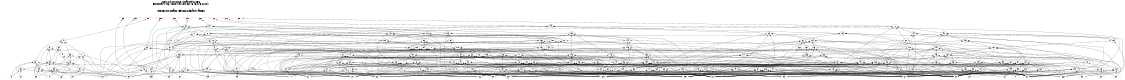 # Network structure generated by ABC

digraph network {
size = "7.5,10";
center = true;
edge [dir = back];

{
  node [shape = plaintext];
  edge [style = invis];
  LevelTitle1 [label=""];
  LevelTitle2 [label=""];
  Level8 [label = ""];
  Level7 [label = ""];
  Level6 [label = ""];
  Level5 [label = ""];
  Level4 [label = ""];
  Level3 [label = ""];
  Level2 [label = ""];
  Level1 [label = ""];
  Level0 [label = ""];
  LevelTitle1 ->  LevelTitle2 ->  Level8 ->  Level7 ->  Level6 ->  Level5 ->  Level4 ->  Level3 ->  Level2 ->  Level1 ->  Level0;
}

{
  rank = same;
  LevelTitle1;
  title1 [shape=plaintext,
          fontsize=20,
          fontname = "Times-Roman",
          label="Network structure visualized by ABC\nBenchmark \"top\". Time was Wed Oct 16 16:07:38 2024. "
         ];
}

{
  rank = same;
  LevelTitle2;
  title2 [shape=plaintext,
          fontsize=18,
          fontname = "Times-Roman",
          label="The network contains 159 logic nodes and 0 latches.\n"
         ];
}

{
  rank = same;
  Level8;
  Node35 [label = "pj0", shape = invtriangle, color = coral, fillcolor = coral];
  Node36 [label = "pk0", shape = invtriangle, color = coral, fillcolor = coral];
  Node37 [label = "pl0", shape = invtriangle, color = coral, fillcolor = coral];
  Node38 [label = "pm0", shape = invtriangle, color = coral, fillcolor = coral];
  Node39 [label = "pn0", shape = invtriangle, color = coral, fillcolor = coral];
  Node40 [label = "po0", shape = invtriangle, color = coral, fillcolor = coral];
  Node41 [label = "pp0", shape = invtriangle, color = coral, fillcolor = coral];
  Node42 [label = "pq0", shape = invtriangle, color = coral, fillcolor = coral];
  Node43 [label = "pr0", shape = invtriangle, color = coral, fillcolor = coral];
  Node44 [label = "ps0", shape = invtriangle, color = coral, fillcolor = coral];
}

{
  rank = same;
  Level7;
  Node85 [label = "85\n", shape = ellipse];
  Node107 [label = "107\n", shape = ellipse];
  Node149 [label = "149\n", shape = ellipse];
  Node178 [label = "178\n", shape = ellipse];
}

{
  rank = same;
  Level6;
  Node71 [label = "71\n", shape = ellipse];
  Node86 [label = "86\n", shape = ellipse];
  Node102 [label = "102\n", shape = ellipse];
  Node108 [label = "108\n", shape = ellipse];
  Node123 [label = "123\n", shape = ellipse];
  Node132 [label = "132\n", shape = ellipse];
  Node150 [label = "150\n", shape = ellipse];
  Node163 [label = "163\n", shape = ellipse];
  Node179 [label = "179\n", shape = ellipse];
  Node192 [label = "192\n", shape = ellipse];
}

{
  rank = same;
  Level5;
  Node47 [label = "47\n", shape = ellipse];
  Node72 [label = "72\n", shape = ellipse];
  Node87 [label = "87\n", shape = ellipse];
  Node100 [label = "100\n", shape = ellipse];
  Node103 [label = "103\n", shape = ellipse];
  Node109 [label = "109\n", shape = ellipse];
  Node121 [label = "121\n", shape = ellipse];
  Node124 [label = "124\n", shape = ellipse];
  Node133 [label = "133\n", shape = ellipse];
  Node144 [label = "144\n", shape = ellipse];
  Node151 [label = "151\n", shape = ellipse];
  Node164 [label = "164\n", shape = ellipse];
  Node180 [label = "180\n", shape = ellipse];
  Node189 [label = "189\n", shape = ellipse];
  Node193 [label = "193\n", shape = ellipse];
}

{
  rank = same;
  Level4;
  Node48 [label = "48\n", shape = ellipse];
  Node54 [label = "54\n", shape = ellipse];
  Node60 [label = "60\n", shape = ellipse];
  Node73 [label = "73\n", shape = ellipse];
  Node76 [label = "76\n", shape = ellipse];
  Node77 [label = "77\n", shape = ellipse];
  Node81 [label = "81\n", shape = ellipse];
  Node88 [label = "88\n", shape = ellipse];
  Node104 [label = "104\n", shape = ellipse];
  Node110 [label = "110\n", shape = ellipse];
  Node120 [label = "120\n", shape = ellipse];
  Node134 [label = "134\n", shape = ellipse];
  Node137 [label = "137\n", shape = ellipse];
  Node145 [label = "145\n", shape = ellipse];
  Node152 [label = "152\n", shape = ellipse];
  Node157 [label = "157\n", shape = ellipse];
  Node165 [label = "165\n", shape = ellipse];
  Node170 [label = "170\n", shape = ellipse];
  Node181 [label = "181\n", shape = ellipse];
  Node194 [label = "194\n", shape = ellipse];
}

{
  rank = same;
  Level3;
  Node49 [label = "49\n", shape = ellipse];
  Node56 [label = "56\n", shape = ellipse];
  Node57 [label = "57\n", shape = ellipse];
  Node61 [label = "61\n", shape = ellipse];
  Node74 [label = "74\n", shape = ellipse];
  Node78 [label = "78\n", shape = ellipse];
  Node82 [label = "82\n", shape = ellipse];
  Node89 [label = "89\n", shape = ellipse];
  Node92 [label = "92\n", shape = ellipse];
  Node105 [label = "105\n", shape = ellipse];
  Node106 [label = "106\n", shape = ellipse];
  Node111 [label = "111\n", shape = ellipse];
  Node125 [label = "125\n", shape = ellipse];
  Node135 [label = "135\n", shape = ellipse];
  Node138 [label = "138\n", shape = ellipse];
  Node146 [label = "146\n", shape = ellipse];
  Node148 [label = "148\n", shape = ellipse];
  Node153 [label = "153\n", shape = ellipse];
  Node166 [label = "166\n", shape = ellipse];
  Node171 [label = "171\n", shape = ellipse];
  Node182 [label = "182\n", shape = ellipse];
  Node195 [label = "195\n", shape = ellipse];
}

{
  rank = same;
  Level2;
  Node50 [label = "50\n", shape = ellipse];
  Node52 [label = "52\n", shape = ellipse];
  Node58 [label = "58\n", shape = ellipse];
  Node62 [label = "62\n", shape = ellipse];
  Node66 [label = "66\n", shape = ellipse];
  Node75 [label = "75\n", shape = ellipse];
  Node79 [label = "79\n", shape = ellipse];
  Node83 [label = "83\n", shape = ellipse];
  Node90 [label = "90\n", shape = ellipse];
  Node91 [label = "91\n", shape = ellipse];
  Node93 [label = "93\n", shape = ellipse];
  Node97 [label = "97\n", shape = ellipse];
  Node112 [label = "112\n", shape = ellipse];
  Node116 [label = "116\n", shape = ellipse];
  Node126 [label = "126\n", shape = ellipse];
  Node128 [label = "128\n", shape = ellipse];
  Node130 [label = "130\n", shape = ellipse];
  Node136 [label = "136\n", shape = ellipse];
  Node139 [label = "139\n", shape = ellipse];
  Node140 [label = "140\n", shape = ellipse];
  Node147 [label = "147\n", shape = ellipse];
  Node154 [label = "154\n", shape = ellipse];
  Node158 [label = "158\n", shape = ellipse];
  Node161 [label = "161\n", shape = ellipse];
  Node167 [label = "167\n", shape = ellipse];
  Node183 [label = "183\n", shape = ellipse];
  Node186 [label = "186\n", shape = ellipse];
  Node187 [label = "187\n", shape = ellipse];
  Node196 [label = "196\n", shape = ellipse];
  Node197 [label = "197\n", shape = ellipse];
  Node198 [label = "198\n", shape = ellipse];
  Node200 [label = "200\n", shape = ellipse];
  Node201 [label = "201\n", shape = ellipse];
}

{
  rank = same;
  Level1;
  Node46 [label = "46\n", shape = ellipse];
  Node51 [label = "51\n", shape = ellipse];
  Node53 [label = "53\n", shape = ellipse];
  Node55 [label = "55\n", shape = ellipse];
  Node59 [label = "59\n", shape = ellipse];
  Node63 [label = "63\n", shape = ellipse];
  Node64 [label = "64\n", shape = ellipse];
  Node65 [label = "65\n", shape = ellipse];
  Node67 [label = "67\n", shape = ellipse];
  Node68 [label = "68\n", shape = ellipse];
  Node69 [label = "69\n", shape = ellipse];
  Node70 [label = "70\n", shape = ellipse];
  Node80 [label = "80\n", shape = ellipse];
  Node84 [label = "84\n", shape = ellipse];
  Node94 [label = "94\n", shape = ellipse];
  Node95 [label = "95\n", shape = ellipse];
  Node96 [label = "96\n", shape = ellipse];
  Node98 [label = "98\n", shape = ellipse];
  Node99 [label = "99\n", shape = ellipse];
  Node101 [label = "101\n", shape = ellipse];
  Node113 [label = "113\n", shape = ellipse];
  Node114 [label = "114\n", shape = ellipse];
  Node115 [label = "115\n", shape = ellipse];
  Node117 [label = "117\n", shape = ellipse];
  Node118 [label = "118\n", shape = ellipse];
  Node119 [label = "119\n", shape = ellipse];
  Node122 [label = "122\n", shape = ellipse];
  Node127 [label = "127\n", shape = ellipse];
  Node129 [label = "129\n", shape = ellipse];
  Node131 [label = "131\n", shape = ellipse];
  Node141 [label = "141\n", shape = ellipse];
  Node142 [label = "142\n", shape = ellipse];
  Node143 [label = "143\n", shape = ellipse];
  Node155 [label = "155\n", shape = ellipse];
  Node156 [label = "156\n", shape = ellipse];
  Node159 [label = "159\n", shape = ellipse];
  Node160 [label = "160\n", shape = ellipse];
  Node162 [label = "162\n", shape = ellipse];
  Node168 [label = "168\n", shape = ellipse];
  Node169 [label = "169\n", shape = ellipse];
  Node172 [label = "172\n", shape = ellipse];
  Node173 [label = "173\n", shape = ellipse];
  Node174 [label = "174\n", shape = ellipse];
  Node175 [label = "175\n", shape = ellipse];
  Node176 [label = "176\n", shape = ellipse];
  Node177 [label = "177\n", shape = ellipse];
  Node184 [label = "184\n", shape = ellipse];
  Node185 [label = "185\n", shape = ellipse];
  Node188 [label = "188\n", shape = ellipse];
  Node190 [label = "190\n", shape = ellipse];
  Node191 [label = "191\n", shape = ellipse];
  Node199 [label = "199\n", shape = ellipse];
  Node202 [label = "202\n", shape = ellipse];
  Node203 [label = "203\n", shape = ellipse];
  Node204 [label = "204\n", shape = ellipse];
}

{
  rank = same;
  Level0;
  Node1 [label = "pp", shape = triangle, color = coral, fillcolor = coral];
  Node2 [label = "pa0", shape = triangle, color = coral, fillcolor = coral];
  Node3 [label = "pq", shape = triangle, color = coral, fillcolor = coral];
  Node4 [label = "pr", shape = triangle, color = coral, fillcolor = coral];
  Node5 [label = "pc0", shape = triangle, color = coral, fillcolor = coral];
  Node6 [label = "ps", shape = triangle, color = coral, fillcolor = coral];
  Node7 [label = "pd0", shape = triangle, color = coral, fillcolor = coral];
  Node8 [label = "pt", shape = triangle, color = coral, fillcolor = coral];
  Node9 [label = "pe0", shape = triangle, color = coral, fillcolor = coral];
  Node10 [label = "pu", shape = triangle, color = coral, fillcolor = coral];
  Node11 [label = "pf0", shape = triangle, color = coral, fillcolor = coral];
  Node12 [label = "pv", shape = triangle, color = coral, fillcolor = coral];
  Node13 [label = "pg0", shape = triangle, color = coral, fillcolor = coral];
  Node14 [label = "pw", shape = triangle, color = coral, fillcolor = coral];
  Node15 [label = "ph0", shape = triangle, color = coral, fillcolor = coral];
  Node16 [label = "px", shape = triangle, color = coral, fillcolor = coral];
  Node17 [label = "pi0", shape = triangle, color = coral, fillcolor = coral];
  Node18 [label = "py", shape = triangle, color = coral, fillcolor = coral];
  Node19 [label = "pz", shape = triangle, color = coral, fillcolor = coral];
  Node20 [label = "pa", shape = triangle, color = coral, fillcolor = coral];
  Node21 [label = "pb", shape = triangle, color = coral, fillcolor = coral];
  Node22 [label = "pc", shape = triangle, color = coral, fillcolor = coral];
  Node23 [label = "pd", shape = triangle, color = coral, fillcolor = coral];
  Node24 [label = "pe", shape = triangle, color = coral, fillcolor = coral];
  Node25 [label = "pf", shape = triangle, color = coral, fillcolor = coral];
  Node26 [label = "pg", shape = triangle, color = coral, fillcolor = coral];
  Node27 [label = "ph", shape = triangle, color = coral, fillcolor = coral];
  Node28 [label = "pi", shape = triangle, color = coral, fillcolor = coral];
  Node29 [label = "pj", shape = triangle, color = coral, fillcolor = coral];
  Node30 [label = "pk", shape = triangle, color = coral, fillcolor = coral];
  Node31 [label = "pl", shape = triangle, color = coral, fillcolor = coral];
  Node32 [label = "pm", shape = triangle, color = coral, fillcolor = coral];
  Node33 [label = "pn", shape = triangle, color = coral, fillcolor = coral];
  Node34 [label = "po", shape = triangle, color = coral, fillcolor = coral];
}

title1 -> title2 [style = invis];
title2 -> Node35 [style = invis];
title2 -> Node36 [style = invis];
title2 -> Node37 [style = invis];
title2 -> Node38 [style = invis];
title2 -> Node39 [style = invis];
title2 -> Node40 [style = invis];
title2 -> Node41 [style = invis];
title2 -> Node42 [style = invis];
title2 -> Node43 [style = invis];
title2 -> Node44 [style = invis];
Node35 -> Node36 [style = invis];
Node36 -> Node37 [style = invis];
Node37 -> Node38 [style = invis];
Node38 -> Node39 [style = invis];
Node39 -> Node40 [style = invis];
Node40 -> Node41 [style = invis];
Node41 -> Node42 [style = invis];
Node42 -> Node43 [style = invis];
Node43 -> Node44 [style = invis];
Node35 -> Node204 [style = solid];
Node36 -> Node46 [style = solid];
Node37 -> Node47 [style = solid];
Node38 -> Node60 [style = solid];
Node39 -> Node71 [style = solid];
Node40 -> Node85 [style = solid];
Node41 -> Node107 [style = solid];
Node42 -> Node132 [style = solid];
Node43 -> Node149 [style = solid];
Node44 -> Node178 [style = solid];
Node46 -> Node15 [style = solid];
Node46 -> Node17 [style = solid];
Node46 -> Node22 [style = solid];
Node46 -> Node23 [style = solid];
Node47 -> Node48 [style = solid];
Node47 -> Node54 [style = solid];
Node47 -> Node56 [style = solid];
Node47 -> Node57 [style = solid];
Node47 -> Node58 [style = solid];
Node48 -> Node49 [style = solid];
Node48 -> Node52 [style = solid];
Node48 -> Node53 [style = solid];
Node48 -> Node22 [style = solid];
Node48 -> Node26 [style = solid];
Node49 -> Node50 [style = solid];
Node49 -> Node25 [style = solid];
Node50 -> Node51 [style = solid];
Node50 -> Node22 [style = solid];
Node50 -> Node24 [style = solid];
Node50 -> Node26 [style = solid];
Node50 -> Node27 [style = solid];
Node51 -> Node23 [style = solid];
Node51 -> Node25 [style = solid];
Node52 -> Node51 [style = solid];
Node52 -> Node22 [style = solid];
Node52 -> Node24 [style = solid];
Node52 -> Node26 [style = solid];
Node52 -> Node27 [style = solid];
Node53 -> Node21 [style = solid];
Node53 -> Node28 [style = solid];
Node53 -> Node29 [style = solid];
Node54 -> Node49 [style = solid];
Node54 -> Node52 [style = solid];
Node54 -> Node55 [style = solid];
Node55 -> Node23 [style = solid];
Node55 -> Node24 [style = solid];
Node55 -> Node25 [style = solid];
Node55 -> Node27 [style = solid];
Node56 -> Node50 [style = solid];
Node56 -> Node55 [style = solid];
Node56 -> Node23 [style = solid];
Node57 -> Node50 [style = solid];
Node57 -> Node22 [style = solid];
Node57 -> Node23 [style = solid];
Node57 -> Node25 [style = solid];
Node57 -> Node26 [style = solid];
Node58 -> Node59 [style = solid];
Node58 -> Node21 [style = solid];
Node58 -> Node28 [style = solid];
Node58 -> Node29 [style = solid];
Node59 -> Node22 [style = solid];
Node59 -> Node23 [style = solid];
Node59 -> Node24 [style = solid];
Node59 -> Node27 [style = solid];
Node60 -> Node61 [style = solid];
Node60 -> Node70 [style = solid];
Node60 -> Node22 [style = solid];
Node60 -> Node23 [style = solid];
Node61 -> Node62 [style = solid];
Node61 -> Node66 [style = solid];
Node61 -> Node68 [style = solid];
Node61 -> Node69 [style = solid];
Node62 -> Node63 [style = solid];
Node62 -> Node64 [style = solid];
Node62 -> Node65 [style = solid];
Node62 -> Node1 [style = solid];
Node62 -> Node10 [style = solid];
Node63 -> Node3 [style = solid];
Node63 -> Node4 [style = solid];
Node64 -> Node4 [style = solid];
Node64 -> Node12 [style = solid];
Node65 -> Node3 [style = solid];
Node65 -> Node14 [style = solid];
Node66 -> Node63 [style = solid];
Node66 -> Node65 [style = solid];
Node66 -> Node67 [style = solid];
Node66 -> Node1 [style = solid];
Node66 -> Node10 [style = solid];
Node67 -> Node12 [style = solid];
Node67 -> Node14 [style = solid];
Node68 -> Node6 [style = solid];
Node68 -> Node16 [style = solid];
Node69 -> Node8 [style = solid];
Node69 -> Node18 [style = solid];
Node70 -> Node2 [style = solid];
Node70 -> Node5 [style = solid];
Node70 -> Node19 [style = solid];
Node70 -> Node21 [style = solid];
Node71 -> Node72 [style = solid];
Node71 -> Node81 [style = solid];
Node71 -> Node84 [style = solid];
Node71 -> Node5 [style = solid];
Node71 -> Node7 [style = solid];
Node72 -> Node73 [style = solid];
Node72 -> Node76 [style = solid];
Node72 -> Node77 [style = solid];
Node72 -> Node22 [style = solid];
Node72 -> Node23 [style = solid];
Node73 -> Node74 [style = solid];
Node73 -> Node1 [style = solid];
Node73 -> Node18 [style = solid];
Node74 -> Node75 [style = solid];
Node74 -> Node4 [style = solid];
Node74 -> Node14 [style = solid];
Node75 -> Node68 [style = solid];
Node75 -> Node3 [style = solid];
Node75 -> Node12 [style = solid];
Node76 -> Node74 [style = solid];
Node76 -> Node1 [style = solid];
Node76 -> Node8 [style = solid];
Node76 -> Node10 [style = solid];
Node76 -> Node18 [style = solid];
Node77 -> Node78 [style = solid];
Node77 -> Node3 [style = solid];
Node77 -> Node8 [style = solid];
Node77 -> Node12 [style = solid];
Node77 -> Node18 [style = solid];
Node78 -> Node79 [style = solid];
Node78 -> Node80 [style = solid];
Node79 -> Node68 [style = solid];
Node79 -> Node4 [style = solid];
Node79 -> Node14 [style = solid];
Node80 -> Node1 [style = solid];
Node80 -> Node10 [style = solid];
Node81 -> Node82 [style = solid];
Node81 -> Node22 [style = solid];
Node81 -> Node23 [style = solid];
Node82 -> Node83 [style = solid];
Node82 -> Node3 [style = solid];
Node82 -> Node4 [style = solid];
Node82 -> Node12 [style = solid];
Node82 -> Node14 [style = solid];
Node83 -> Node68 [style = solid];
Node83 -> Node69 [style = solid];
Node83 -> Node80 [style = solid];
Node84 -> Node2 [style = solid];
Node84 -> Node19 [style = solid];
Node84 -> Node21 [style = solid];
Node85 -> Node86 [style = solid];
Node85 -> Node102 [style = solid];
Node85 -> Node87 [style = solid];
Node85 -> Node81 [style = solid];
Node85 -> Node84 [style = solid];
Node86 -> Node87 [style = solid];
Node86 -> Node100 [style = solid];
Node86 -> Node81 [style = solid];
Node86 -> Node101 [style = solid];
Node86 -> Node5 [style = solid];
Node87 -> Node88 [style = solid];
Node87 -> Node22 [style = solid];
Node88 -> Node89 [style = solid];
Node88 -> Node92 [style = solid];
Node88 -> Node99 [style = solid];
Node88 -> Node5 [style = solid];
Node88 -> Node7 [style = solid];
Node89 -> Node90 [style = solid];
Node89 -> Node91 [style = solid];
Node89 -> Node69 [style = solid];
Node89 -> Node80 [style = solid];
Node90 -> Node63 [style = solid];
Node90 -> Node64 [style = solid];
Node90 -> Node65 [style = solid];
Node90 -> Node6 [style = solid];
Node90 -> Node16 [style = solid];
Node91 -> Node63 [style = solid];
Node91 -> Node64 [style = solid];
Node91 -> Node67 [style = solid];
Node91 -> Node6 [style = solid];
Node91 -> Node16 [style = solid];
Node92 -> Node93 [style = solid];
Node92 -> Node97 [style = solid];
Node92 -> Node69 [style = solid];
Node92 -> Node4 [style = solid];
Node92 -> Node14 [style = solid];
Node93 -> Node94 [style = solid];
Node93 -> Node95 [style = solid];
Node93 -> Node96 [style = solid];
Node93 -> Node1 [style = solid];
Node93 -> Node10 [style = solid];
Node94 -> Node3 [style = solid];
Node94 -> Node6 [style = solid];
Node95 -> Node6 [style = solid];
Node95 -> Node12 [style = solid];
Node96 -> Node3 [style = solid];
Node96 -> Node16 [style = solid];
Node97 -> Node94 [style = solid];
Node97 -> Node96 [style = solid];
Node97 -> Node98 [style = solid];
Node97 -> Node1 [style = solid];
Node97 -> Node10 [style = solid];
Node98 -> Node12 [style = solid];
Node98 -> Node16 [style = solid];
Node99 -> Node9 [style = solid];
Node99 -> Node23 [style = solid];
Node100 -> Node88 [style = solid];
Node100 -> Node9 [style = solid];
Node101 -> Node7 [style = solid];
Node101 -> Node9 [style = solid];
Node102 -> Node100 [style = solid];
Node102 -> Node103 [style = solid];
Node102 -> Node81 [style = solid];
Node102 -> Node101 [style = solid];
Node102 -> Node5 [style = solid];
Node103 -> Node77 [style = solid];
Node103 -> Node88 [style = solid];
Node103 -> Node104 [style = solid];
Node103 -> Node7 [style = solid];
Node104 -> Node105 [style = solid];
Node104 -> Node106 [style = solid];
Node104 -> Node4 [style = solid];
Node104 -> Node5 [style = solid];
Node104 -> Node14 [style = solid];
Node105 -> Node75 [style = solid];
Node105 -> Node80 [style = solid];
Node105 -> Node8 [style = solid];
Node106 -> Node75 [style = solid];
Node106 -> Node80 [style = solid];
Node106 -> Node18 [style = solid];
Node107 -> Node108 [style = solid];
Node107 -> Node123 [style = solid];
Node107 -> Node109 [style = solid];
Node107 -> Node81 [style = solid];
Node107 -> Node84 [style = solid];
Node108 -> Node109 [style = solid];
Node108 -> Node121 [style = solid];
Node108 -> Node81 [style = solid];
Node108 -> Node122 [style = solid];
Node108 -> Node5 [style = solid];
Node109 -> Node110 [style = solid];
Node109 -> Node120 [style = solid];
Node109 -> Node22 [style = solid];
Node110 -> Node111 [style = solid];
Node110 -> Node118 [style = solid];
Node110 -> Node119 [style = solid];
Node110 -> Node1 [style = solid];
Node110 -> Node3 [style = solid];
Node111 -> Node112 [style = solid];
Node111 -> Node116 [style = solid];
Node111 -> Node69 [style = solid];
Node111 -> Node6 [style = solid];
Node111 -> Node14 [style = solid];
Node112 -> Node113 [style = solid];
Node112 -> Node114 [style = solid];
Node112 -> Node115 [style = solid];
Node112 -> Node4 [style = solid];
Node112 -> Node14 [style = solid];
Node113 -> Node8 [style = solid];
Node113 -> Node16 [style = solid];
Node114 -> Node5 [style = solid];
Node114 -> Node7 [style = solid];
Node114 -> Node9 [style = solid];
Node115 -> Node16 [style = solid];
Node115 -> Node18 [style = solid];
Node116 -> Node113 [style = solid];
Node116 -> Node114 [style = solid];
Node116 -> Node115 [style = solid];
Node116 -> Node117 [style = solid];
Node116 -> Node14 [style = solid];
Node117 -> Node6 [style = solid];
Node117 -> Node8 [style = solid];
Node117 -> Node16 [style = solid];
Node117 -> Node18 [style = solid];
Node118 -> Node5 [style = solid];
Node118 -> Node7 [style = solid];
Node118 -> Node9 [style = solid];
Node119 -> Node11 [style = solid];
Node119 -> Node23 [style = solid];
Node120 -> Node111 [style = solid];
Node120 -> Node1 [style = solid];
Node120 -> Node3 [style = solid];
Node120 -> Node10 [style = solid];
Node120 -> Node12 [style = solid];
Node121 -> Node110 [style = solid];
Node121 -> Node120 [style = solid];
Node121 -> Node11 [style = solid];
Node122 -> Node7 [style = solid];
Node122 -> Node9 [style = solid];
Node122 -> Node11 [style = solid];
Node123 -> Node121 [style = solid];
Node123 -> Node124 [style = solid];
Node123 -> Node81 [style = solid];
Node123 -> Node122 [style = solid];
Node123 -> Node5 [style = solid];
Node124 -> Node110 [style = solid];
Node124 -> Node120 [style = solid];
Node124 -> Node125 [style = solid];
Node125 -> Node126 [style = solid];
Node125 -> Node128 [style = solid];
Node125 -> Node130 [style = solid];
Node125 -> Node131 [style = solid];
Node126 -> Node127 [style = solid];
Node126 -> Node7 [style = solid];
Node126 -> Node8 [style = solid];
Node126 -> Node9 [style = solid];
Node126 -> Node18 [style = solid];
Node127 -> Node5 [style = solid];
Node127 -> Node8 [style = solid];
Node127 -> Node9 [style = solid];
Node127 -> Node16 [style = solid];
Node127 -> Node18 [style = solid];
Node128 -> Node68 [style = solid];
Node128 -> Node69 [style = solid];
Node128 -> Node129 [style = solid];
Node128 -> Node4 [style = solid];
Node129 -> Node6 [style = solid];
Node129 -> Node14 [style = solid];
Node130 -> Node80 [style = solid];
Node130 -> Node118 [style = solid];
Node130 -> Node3 [style = solid];
Node130 -> Node12 [style = solid];
Node131 -> Node5 [style = solid];
Node131 -> Node7 [style = solid];
Node131 -> Node9 [style = solid];
Node131 -> Node14 [style = solid];
Node131 -> Node16 [style = solid];
Node132 -> Node133 [style = solid];
Node132 -> Node144 [style = solid];
Node132 -> Node146 [style = solid];
Node132 -> Node148 [style = solid];
Node133 -> Node134 [style = solid];
Node133 -> Node137 [style = solid];
Node133 -> Node138 [style = solid];
Node133 -> Node10 [style = solid];
Node133 -> Node12 [style = solid];
Node134 -> Node135 [style = solid];
Node134 -> Node13 [style = solid];
Node135 -> Node136 [style = solid];
Node135 -> Node19 [style = solid];
Node135 -> Node21 [style = solid];
Node135 -> Node22 [style = solid];
Node135 -> Node23 [style = solid];
Node136 -> Node118 [style = solid];
Node136 -> Node2 [style = solid];
Node136 -> Node11 [style = solid];
Node136 -> Node13 [style = solid];
Node137 -> Node135 [style = solid];
Node137 -> Node5 [style = solid];
Node137 -> Node7 [style = solid];
Node137 -> Node9 [style = solid];
Node137 -> Node11 [style = solid];
Node138 -> Node139 [style = solid];
Node138 -> Node140 [style = solid];
Node138 -> Node143 [style = solid];
Node139 -> Node129 [style = solid];
Node139 -> Node4 [style = solid];
Node139 -> Node8 [style = solid];
Node139 -> Node16 [style = solid];
Node139 -> Node18 [style = solid];
Node140 -> Node129 [style = solid];
Node140 -> Node141 [style = solid];
Node140 -> Node142 [style = solid];
Node140 -> Node8 [style = solid];
Node140 -> Node18 [style = solid];
Node141 -> Node14 [style = solid];
Node141 -> Node16 [style = solid];
Node142 -> Node4 [style = solid];
Node142 -> Node6 [style = solid];
Node142 -> Node8 [style = solid];
Node143 -> Node4 [style = solid];
Node143 -> Node6 [style = solid];
Node143 -> Node8 [style = solid];
Node143 -> Node16 [style = solid];
Node143 -> Node18 [style = solid];
Node144 -> Node145 [style = solid];
Node144 -> Node117 [style = solid];
Node144 -> Node4 [style = solid];
Node144 -> Node12 [style = solid];
Node145 -> Node138 [style = solid];
Node145 -> Node67 [style = solid];
Node145 -> Node68 [style = solid];
Node145 -> Node8 [style = solid];
Node145 -> Node18 [style = solid];
Node146 -> Node147 [style = solid];
Node146 -> Node117 [style = solid];
Node146 -> Node1 [style = solid];
Node146 -> Node4 [style = solid];
Node146 -> Node12 [style = solid];
Node147 -> Node67 [style = solid];
Node147 -> Node68 [style = solid];
Node147 -> Node3 [style = solid];
Node147 -> Node8 [style = solid];
Node147 -> Node18 [style = solid];
Node148 -> Node79 [style = solid];
Node148 -> Node69 [style = solid];
Node148 -> Node3 [style = solid];
Node148 -> Node10 [style = solid];
Node149 -> Node150 [style = solid];
Node149 -> Node163 [style = solid];
Node149 -> Node177 [style = solid];
Node149 -> Node13 [style = solid];
Node149 -> Node15 [style = solid];
Node150 -> Node151 [style = solid];
Node150 -> Node158 [style = solid];
Node150 -> Node161 [style = solid];
Node150 -> Node162 [style = solid];
Node150 -> Node1 [style = solid];
Node151 -> Node152 [style = solid];
Node151 -> Node157 [style = solid];
Node151 -> Node156 [style = solid];
Node151 -> Node9 [style = solid];
Node151 -> Node11 [style = solid];
Node152 -> Node153 [style = solid];
Node152 -> Node3 [style = solid];
Node153 -> Node154 [style = solid];
Node153 -> Node156 [style = solid];
Node153 -> Node9 [style = solid];
Node153 -> Node11 [style = solid];
Node154 -> Node155 [style = solid];
Node154 -> Node4 [style = solid];
Node154 -> Node6 [style = solid];
Node154 -> Node8 [style = solid];
Node154 -> Node13 [style = solid];
Node155 -> Node3 [style = solid];
Node155 -> Node4 [style = solid];
Node155 -> Node6 [style = solid];
Node155 -> Node8 [style = solid];
Node155 -> Node30 [style = solid];
Node156 -> Node5 [style = solid];
Node156 -> Node7 [style = solid];
Node157 -> Node153 [style = solid];
Node157 -> Node142 [style = solid];
Node158 -> Node159 [style = solid];
Node158 -> Node160 [style = solid];
Node158 -> Node3 [style = solid];
Node158 -> Node4 [style = solid];
Node159 -> Node4 [style = solid];
Node159 -> Node6 [style = solid];
Node159 -> Node8 [style = solid];
Node159 -> Node31 [style = solid];
Node160 -> Node6 [style = solid];
Node160 -> Node8 [style = solid];
Node160 -> Node32 [style = solid];
Node161 -> Node63 [style = solid];
Node161 -> Node6 [style = solid];
Node161 -> Node8 [style = solid];
Node162 -> Node6 [style = solid];
Node162 -> Node8 [style = solid];
Node162 -> Node33 [style = solid];
Node162 -> Node34 [style = solid];
Node163 -> Node164 [style = solid];
Node163 -> Node142 [style = solid];
Node163 -> Node174 [style = solid];
Node163 -> Node175 [style = solid];
Node163 -> Node176 [style = solid];
Node164 -> Node165 [style = solid];
Node164 -> Node170 [style = solid];
Node164 -> Node171 [style = solid];
Node164 -> Node172 [style = solid];
Node164 -> Node173 [style = solid];
Node165 -> Node166 [style = solid];
Node165 -> Node1 [style = solid];
Node165 -> Node3 [style = solid];
Node165 -> Node33 [style = solid];
Node166 -> Node167 [style = solid];
Node166 -> Node156 [style = solid];
Node166 -> Node9 [style = solid];
Node166 -> Node11 [style = solid];
Node167 -> Node168 [style = solid];
Node167 -> Node169 [style = solid];
Node167 -> Node1 [style = solid];
Node167 -> Node8 [style = solid];
Node167 -> Node34 [style = solid];
Node168 -> Node3 [style = solid];
Node168 -> Node4 [style = solid];
Node168 -> Node6 [style = solid];
Node169 -> Node5 [style = solid];
Node169 -> Node7 [style = solid];
Node169 -> Node11 [style = solid];
Node170 -> Node166 [style = solid];
Node170 -> Node4 [style = solid];
Node170 -> Node6 [style = solid];
Node170 -> Node8 [style = solid];
Node171 -> Node167 [style = solid];
Node171 -> Node5 [style = solid];
Node171 -> Node7 [style = solid];
Node171 -> Node9 [style = solid];
Node171 -> Node11 [style = solid];
Node172 -> Node1 [style = solid];
Node172 -> Node3 [style = solid];
Node172 -> Node32 [style = solid];
Node173 -> Node4 [style = solid];
Node173 -> Node6 [style = solid];
Node173 -> Node8 [style = solid];
Node174 -> Node5 [style = solid];
Node174 -> Node7 [style = solid];
Node174 -> Node9 [style = solid];
Node174 -> Node11 [style = solid];
Node175 -> Node1 [style = solid];
Node175 -> Node3 [style = solid];
Node175 -> Node30 [style = solid];
Node176 -> Node1 [style = solid];
Node176 -> Node3 [style = solid];
Node176 -> Node31 [style = solid];
Node177 -> Node2 [style = solid];
Node177 -> Node20 [style = solid];
Node178 -> Node179 [style = solid];
Node178 -> Node192 [style = solid];
Node178 -> Node180 [style = solid];
Node178 -> Node177 [style = solid];
Node178 -> Node191 [style = solid];
Node179 -> Node180 [style = solid];
Node179 -> Node189 [style = solid];
Node179 -> Node168 [style = solid];
Node179 -> Node190 [style = solid];
Node179 -> Node191 [style = solid];
Node180 -> Node181 [style = solid];
Node180 -> Node1 [style = solid];
Node181 -> Node182 [style = solid];
Node181 -> Node161 [style = solid];
Node181 -> Node187 [style = solid];
Node181 -> Node1 [style = solid];
Node181 -> Node17 [style = solid];
Node182 -> Node183 [style = solid];
Node182 -> Node186 [style = solid];
Node182 -> Node4 [style = solid];
Node182 -> Node6 [style = solid];
Node182 -> Node8 [style = solid];
Node183 -> Node184 [style = solid];
Node183 -> Node185 [style = solid];
Node184 -> Node5 [style = solid];
Node184 -> Node7 [style = solid];
Node184 -> Node9 [style = solid];
Node184 -> Node11 [style = solid];
Node184 -> Node13 [style = solid];
Node185 -> Node3 [style = solid];
Node185 -> Node4 [style = solid];
Node185 -> Node6 [style = solid];
Node185 -> Node8 [style = solid];
Node185 -> Node30 [style = solid];
Node186 -> Node156 [style = solid];
Node186 -> Node142 [style = solid];
Node186 -> Node3 [style = solid];
Node186 -> Node9 [style = solid];
Node186 -> Node13 [style = solid];
Node187 -> Node159 [style = solid];
Node187 -> Node160 [style = solid];
Node187 -> Node188 [style = solid];
Node187 -> Node3 [style = solid];
Node187 -> Node4 [style = solid];
Node188 -> Node6 [style = solid];
Node188 -> Node8 [style = solid];
Node188 -> Node33 [style = solid];
Node188 -> Node34 [style = solid];
Node189 -> Node181 [style = solid];
Node189 -> Node17 [style = solid];
Node190 -> Node1 [style = solid];
Node190 -> Node8 [style = solid];
Node190 -> Node17 [style = solid];
Node190 -> Node30 [style = solid];
Node191 -> Node5 [style = solid];
Node191 -> Node7 [style = solid];
Node191 -> Node9 [style = solid];
Node191 -> Node11 [style = solid];
Node191 -> Node13 [style = solid];
Node192 -> Node189 [style = solid];
Node192 -> Node193 [style = solid];
Node192 -> Node168 [style = solid];
Node192 -> Node190 [style = solid];
Node192 -> Node191 [style = solid];
Node193 -> Node181 [style = solid];
Node193 -> Node194 [style = solid];
Node193 -> Node200 [style = solid];
Node193 -> Node201 [style = solid];
Node193 -> Node203 [style = solid];
Node194 -> Node195 [style = solid];
Node194 -> Node197 [style = solid];
Node194 -> Node198 [style = solid];
Node194 -> Node11 [style = solid];
Node194 -> Node13 [style = solid];
Node195 -> Node196 [style = solid];
Node195 -> Node162 [style = solid];
Node195 -> Node160 [style = solid];
Node195 -> Node3 [style = solid];
Node195 -> Node4 [style = solid];
Node196 -> Node142 [style = solid];
Node196 -> Node3 [style = solid];
Node196 -> Node9 [style = solid];
Node196 -> Node11 [style = solid];
Node196 -> Node13 [style = solid];
Node197 -> Node156 [style = solid];
Node197 -> Node142 [style = solid];
Node197 -> Node3 [style = solid];
Node197 -> Node9 [style = solid];
Node197 -> Node31 [style = solid];
Node198 -> Node199 [style = solid];
Node198 -> Node5 [style = solid];
Node198 -> Node6 [style = solid];
Node198 -> Node7 [style = solid];
Node198 -> Node8 [style = solid];
Node199 -> Node4 [style = solid];
Node199 -> Node6 [style = solid];
Node199 -> Node8 [style = solid];
Node199 -> Node31 [style = solid];
Node200 -> Node188 [style = solid];
Node200 -> Node4 [style = solid];
Node201 -> Node202 [style = solid];
Node201 -> Node5 [style = solid];
Node201 -> Node6 [style = solid];
Node201 -> Node8 [style = solid];
Node201 -> Node9 [style = solid];
Node202 -> Node4 [style = solid];
Node202 -> Node6 [style = solid];
Node202 -> Node8 [style = solid];
Node202 -> Node32 [style = solid];
Node203 -> Node3 [style = solid];
Node203 -> Node7 [style = solid];
Node203 -> Node9 [style = solid];
Node203 -> Node11 [style = solid];
Node203 -> Node13 [style = solid];
Node204 -> Node15 [style = solid];
}

